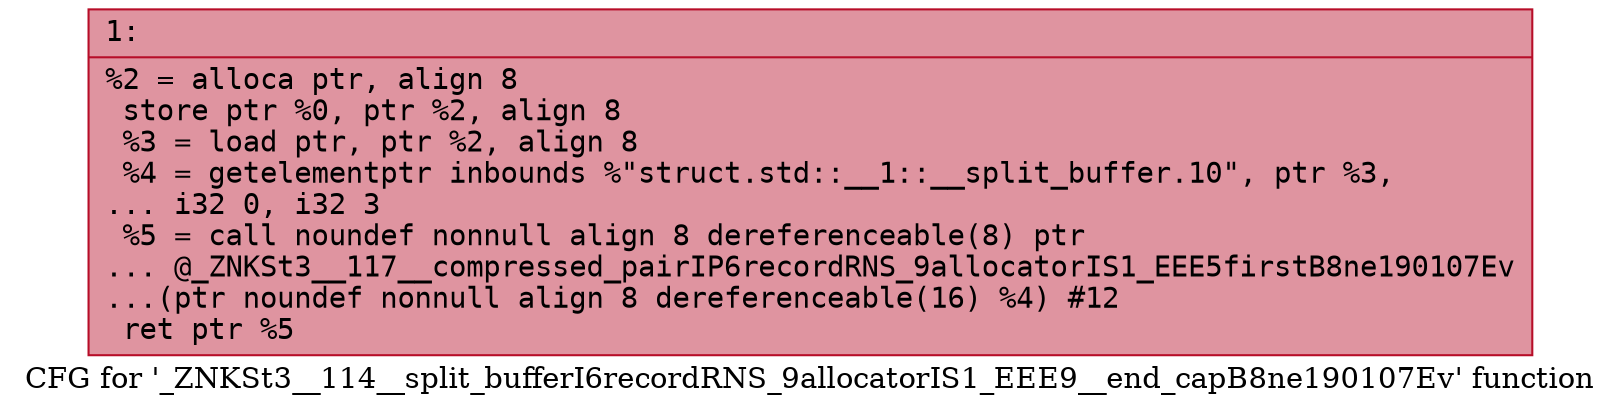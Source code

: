 digraph "CFG for '_ZNKSt3__114__split_bufferI6recordRNS_9allocatorIS1_EEE9__end_capB8ne190107Ev' function" {
	label="CFG for '_ZNKSt3__114__split_bufferI6recordRNS_9allocatorIS1_EEE9__end_capB8ne190107Ev' function";

	Node0x6000017647d0 [shape=record,color="#b70d28ff", style=filled, fillcolor="#b70d2870" fontname="Courier",label="{1:\l|  %2 = alloca ptr, align 8\l  store ptr %0, ptr %2, align 8\l  %3 = load ptr, ptr %2, align 8\l  %4 = getelementptr inbounds %\"struct.std::__1::__split_buffer.10\", ptr %3,\l... i32 0, i32 3\l  %5 = call noundef nonnull align 8 dereferenceable(8) ptr\l... @_ZNKSt3__117__compressed_pairIP6recordRNS_9allocatorIS1_EEE5firstB8ne190107Ev\l...(ptr noundef nonnull align 8 dereferenceable(16) %4) #12\l  ret ptr %5\l}"];
}
